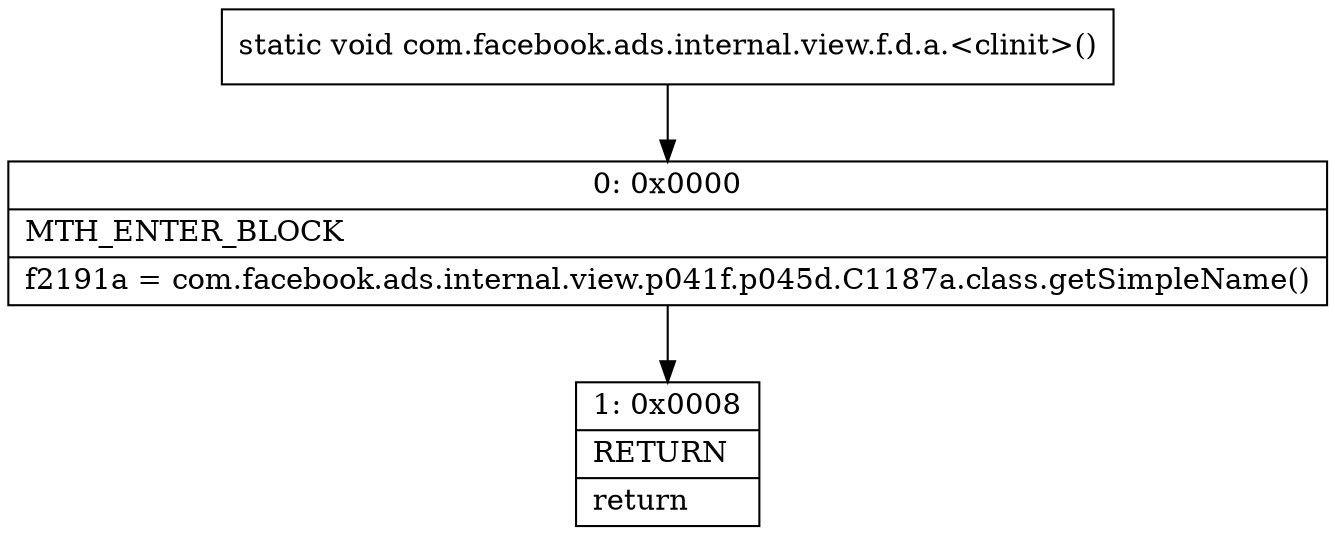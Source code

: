 digraph "CFG forcom.facebook.ads.internal.view.f.d.a.\<clinit\>()V" {
Node_0 [shape=record,label="{0\:\ 0x0000|MTH_ENTER_BLOCK\l|f2191a = com.facebook.ads.internal.view.p041f.p045d.C1187a.class.getSimpleName()\l}"];
Node_1 [shape=record,label="{1\:\ 0x0008|RETURN\l|return\l}"];
MethodNode[shape=record,label="{static void com.facebook.ads.internal.view.f.d.a.\<clinit\>() }"];
MethodNode -> Node_0;
Node_0 -> Node_1;
}

